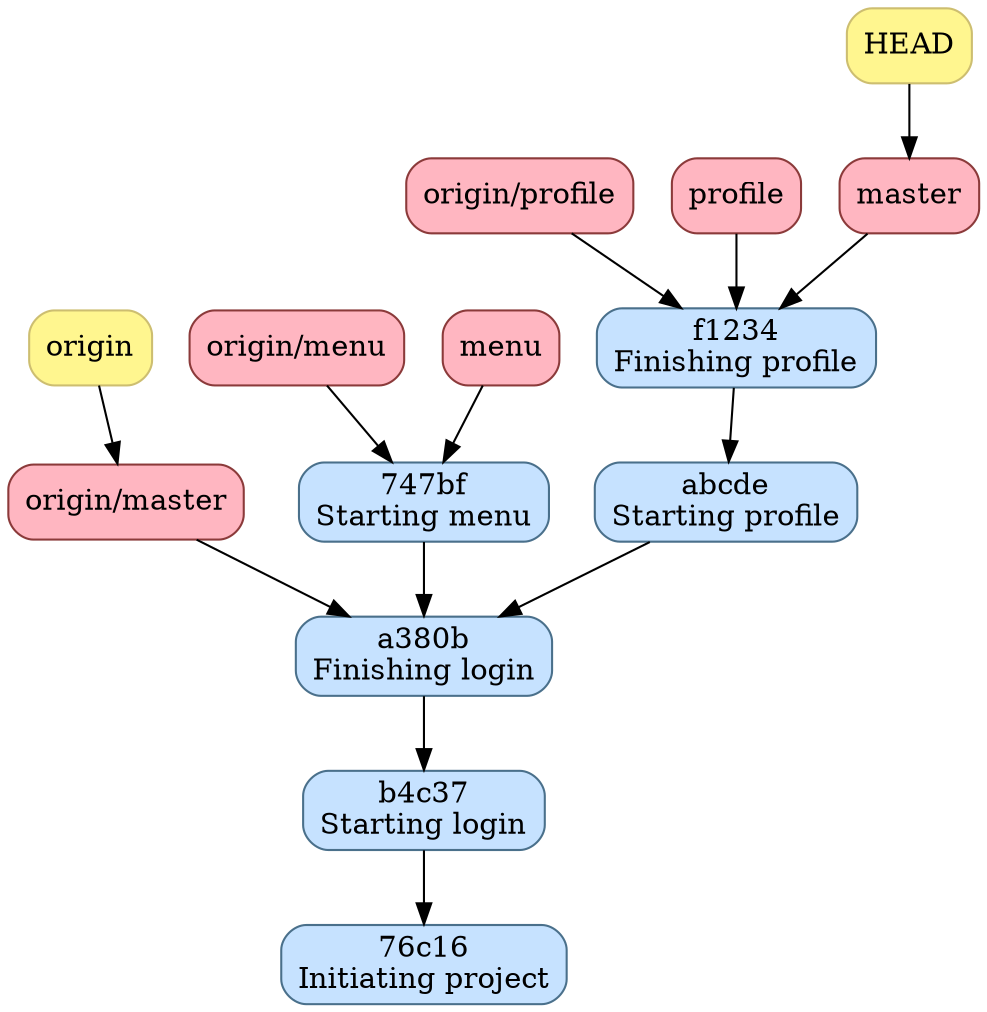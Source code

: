 digraph "git history" {
	"master" [shape="box",style="rounded,filled",color="indianred4", fillcolor="lightpink", label="master"];
	"master" -> "f1234";
	"HEAD" [shape="box",style="rounded,filled",color="lightgoldenrod3", fillcolor="khaki1", label="HEAD"];
	"HEAD" -> "master";

	"origin/master" [shape="box",style="rounded,filled",color="indianred4", fillcolor="lightpink", label="origin/master"];
	"origin/master" -> "a380b";
	"origin" [shape="box",style="rounded,filled",color="lightgoldenrod3", fillcolor="khaki1", label="origin"];
	"origin" -> "origin/master";

	"76c16" [shape="box",style="rounded,filled",color="skyblue4", fillcolor="slategray1", label="76c16\nInitiating project"];
	"b4c37" [shape="box",style="rounded,filled",color="skyblue4", fillcolor="slategray1", label="b4c37\nStarting login"];
	"b4c37" -> "76c16";
	"a380b" [shape="box",style="rounded,filled",color="skyblue4", fillcolor="slategray1", label="a380b\nFinishing login"];
	"a380b" -> "b4c37";

	"747bf" [shape="box",style="rounded,filled",color="skyblue4", fillcolor="slategray1", label="747bf\nStarting menu"];
	"abcde" [shape="box",style="rounded,filled",color="skyblue4", fillcolor="slategray1", label="abcde\nStarting profile"];
	"f1234" [shape="box",style="rounded,filled",color="skyblue4", fillcolor="slategray1", label="f1234\nFinishing profile"];
	"747bf" -> "a380b";
	"abcde" -> "a380b";
	"f1234" -> "abcde";

	"origin/menu" [shape="box",style="rounded,filled",color="indianred4", fillcolor="lightpink", label="origin/menu"];
	"origin/menu" -> "747bf";

	"origin/profile" [shape="box",style="rounded,filled",color="indianred4", fillcolor="lightpink", label="origin/profile"];
	"origin/profile" -> "f1234";

	"menu" [shape="box",style="rounded,filled",color="indianred4", fillcolor="lightpink", label="menu"];
	"menu" -> "747bf";

	"profile" [shape="box",style="rounded,filled",color="indianred4", fillcolor="lightpink", label="profile"];
	"profile" -> "f1234";
}
